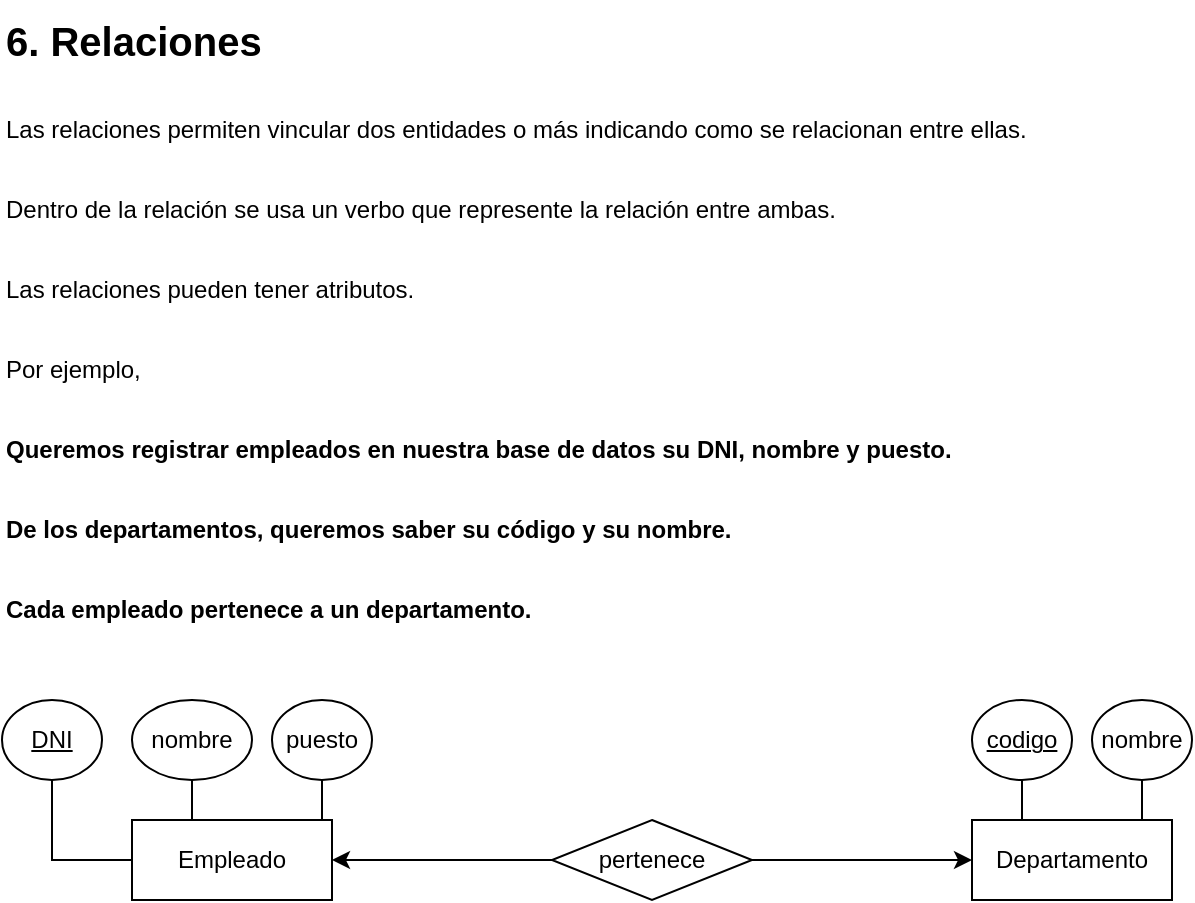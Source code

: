 <mxfile version="25.0.2">
  <diagram id="R2lEEEUBdFMjLlhIrx00" name="Page-1">
    <mxGraphModel dx="1195" dy="-363" grid="1" gridSize="10" guides="1" tooltips="1" connect="1" arrows="1" fold="1" page="1" pageScale="1" pageWidth="850" pageHeight="1100" math="0" shadow="0" extFonts="Permanent Marker^https://fonts.googleapis.com/css?family=Permanent+Marker">
      <root>
        <mxCell id="0" />
        <mxCell id="1" parent="0" />
        <mxCell id="iQRKBqqDqdivDJS8dype-1" value="6. Relaciones" style="text;html=1;align=left;verticalAlign=middle;resizable=0;points=[];autosize=1;strokeColor=none;fillColor=none;strokeWidth=0;fontSize=20;fontStyle=1" parent="1" vertex="1">
          <mxGeometry x="40" y="1120" width="140" height="40" as="geometry" />
        </mxCell>
        <mxCell id="iQRKBqqDqdivDJS8dype-2" value="Las relaciones permiten vincular dos entidades o más indicando como se relacionan entre ellas." style="text;html=1;align=left;verticalAlign=middle;resizable=0;points=[];autosize=1;strokeColor=none;fillColor=none;" parent="1" vertex="1">
          <mxGeometry x="40" y="1170" width="530" height="30" as="geometry" />
        </mxCell>
        <mxCell id="iQRKBqqDqdivDJS8dype-3" value="Queremos registrar empleados en nuestra base de datos su DNI, nombre&amp;nbsp;&lt;span style=&quot;background-color: initial;&quot;&gt;y puesto.&amp;nbsp;&lt;/span&gt;" style="text;html=1;align=left;verticalAlign=middle;resizable=0;points=[];autosize=1;strokeColor=none;fillColor=none;fontStyle=1" parent="1" vertex="1">
          <mxGeometry x="40" y="1330" width="470" height="30" as="geometry" />
        </mxCell>
        <mxCell id="iQRKBqqDqdivDJS8dype-4" value="Por ejemplo," style="text;html=1;align=left;verticalAlign=middle;resizable=0;points=[];autosize=1;strokeColor=none;fillColor=none;" parent="1" vertex="1">
          <mxGeometry x="40" y="1290" width="90" height="30" as="geometry" />
        </mxCell>
        <mxCell id="iQRKBqqDqdivDJS8dype-5" value="Empleado" style="whiteSpace=wrap;html=1;align=center;" parent="1" vertex="1">
          <mxGeometry x="105" y="1530" width="100" height="40" as="geometry" />
        </mxCell>
        <mxCell id="iQRKBqqDqdivDJS8dype-6" style="edgeStyle=orthogonalEdgeStyle;rounded=0;orthogonalLoop=1;jettySize=auto;html=1;endArrow=none;endFill=0;" parent="1" source="iQRKBqqDqdivDJS8dype-7" target="iQRKBqqDqdivDJS8dype-5" edge="1">
          <mxGeometry relative="1" as="geometry" />
        </mxCell>
        <mxCell id="iQRKBqqDqdivDJS8dype-7" value="nombre" style="ellipse;whiteSpace=wrap;html=1;align=center;" parent="1" vertex="1">
          <mxGeometry x="105" y="1470" width="60" height="40" as="geometry" />
        </mxCell>
        <mxCell id="iQRKBqqDqdivDJS8dype-8" style="edgeStyle=orthogonalEdgeStyle;rounded=0;orthogonalLoop=1;jettySize=auto;html=1;entryX=0;entryY=0.5;entryDx=0;entryDy=0;endArrow=none;endFill=0;" parent="1" source="iQRKBqqDqdivDJS8dype-9" target="iQRKBqqDqdivDJS8dype-5" edge="1">
          <mxGeometry relative="1" as="geometry">
            <Array as="points">
              <mxPoint x="65" y="1550" />
            </Array>
          </mxGeometry>
        </mxCell>
        <mxCell id="iQRKBqqDqdivDJS8dype-9" value="DNI" style="ellipse;whiteSpace=wrap;html=1;align=center;fontStyle=4;" parent="1" vertex="1">
          <mxGeometry x="40" y="1470" width="50" height="40" as="geometry" />
        </mxCell>
        <mxCell id="iQRKBqqDqdivDJS8dype-11" value="puesto" style="ellipse;whiteSpace=wrap;html=1;align=center;" parent="1" vertex="1">
          <mxGeometry x="175" y="1470" width="50" height="40" as="geometry" />
        </mxCell>
        <mxCell id="iQRKBqqDqdivDJS8dype-12" value="Departamento" style="whiteSpace=wrap;html=1;align=center;" parent="1" vertex="1">
          <mxGeometry x="525" y="1530" width="100" height="40" as="geometry" />
        </mxCell>
        <mxCell id="iQRKBqqDqdivDJS8dype-13" style="edgeStyle=orthogonalEdgeStyle;rounded=0;orthogonalLoop=1;jettySize=auto;html=1;entryX=0.25;entryY=0;entryDx=0;entryDy=0;endArrow=none;endFill=0;" parent="1" source="iQRKBqqDqdivDJS8dype-14" target="iQRKBqqDqdivDJS8dype-12" edge="1">
          <mxGeometry relative="1" as="geometry" />
        </mxCell>
        <mxCell id="iQRKBqqDqdivDJS8dype-14" value="codigo" style="ellipse;whiteSpace=wrap;html=1;align=center;fontStyle=4;" parent="1" vertex="1">
          <mxGeometry x="525" y="1470" width="50" height="40" as="geometry" />
        </mxCell>
        <mxCell id="iQRKBqqDqdivDJS8dype-15" value="nombre" style="ellipse;whiteSpace=wrap;html=1;align=center;" parent="1" vertex="1">
          <mxGeometry x="585" y="1470" width="50" height="40" as="geometry" />
        </mxCell>
        <mxCell id="iQRKBqqDqdivDJS8dype-16" style="edgeStyle=orthogonalEdgeStyle;rounded=0;orthogonalLoop=1;jettySize=auto;html=1;entryX=0.841;entryY=-0.018;entryDx=0;entryDy=0;entryPerimeter=0;endArrow=none;endFill=0;" parent="1" source="iQRKBqqDqdivDJS8dype-15" target="iQRKBqqDqdivDJS8dype-12" edge="1">
          <mxGeometry relative="1" as="geometry" />
        </mxCell>
        <mxCell id="iQRKBqqDqdivDJS8dype-17" style="edgeStyle=orthogonalEdgeStyle;rounded=0;orthogonalLoop=1;jettySize=auto;html=1;entryX=1;entryY=0.5;entryDx=0;entryDy=0;" parent="1" source="iQRKBqqDqdivDJS8dype-19" target="iQRKBqqDqdivDJS8dype-5" edge="1">
          <mxGeometry relative="1" as="geometry" />
        </mxCell>
        <mxCell id="iQRKBqqDqdivDJS8dype-18" style="edgeStyle=orthogonalEdgeStyle;rounded=0;orthogonalLoop=1;jettySize=auto;html=1;entryX=0;entryY=0.5;entryDx=0;entryDy=0;" parent="1" source="iQRKBqqDqdivDJS8dype-19" target="iQRKBqqDqdivDJS8dype-12" edge="1">
          <mxGeometry relative="1" as="geometry" />
        </mxCell>
        <mxCell id="iQRKBqqDqdivDJS8dype-19" value="pertenece" style="shape=rhombus;perimeter=rhombusPerimeter;whiteSpace=wrap;html=1;align=center;" parent="1" vertex="1">
          <mxGeometry x="315" y="1530" width="100" height="40" as="geometry" />
        </mxCell>
        <mxCell id="iQRKBqqDqdivDJS8dype-20" value="Dentro de la relación se usa un verbo que represente la relación entre ambas." style="text;html=1;align=left;verticalAlign=middle;resizable=0;points=[];autosize=1;strokeColor=none;fillColor=none;" parent="1" vertex="1">
          <mxGeometry x="40" y="1210" width="440" height="30" as="geometry" />
        </mxCell>
        <mxCell id="iQRKBqqDqdivDJS8dype-21" value="Las relaciones pueden tener atributos." style="text;html=1;align=left;verticalAlign=middle;resizable=0;points=[];autosize=1;strokeColor=none;fillColor=none;" parent="1" vertex="1">
          <mxGeometry x="40" y="1250" width="230" height="30" as="geometry" />
        </mxCell>
        <mxCell id="8MJSNhLXUY-F0ftLnA1j-1" style="edgeStyle=orthogonalEdgeStyle;rounded=0;orthogonalLoop=1;jettySize=auto;html=1;entryX=0.95;entryY=0;entryDx=0;entryDy=0;entryPerimeter=0;endArrow=none;endFill=0;" parent="1" source="iQRKBqqDqdivDJS8dype-11" target="iQRKBqqDqdivDJS8dype-5" edge="1">
          <mxGeometry relative="1" as="geometry" />
        </mxCell>
        <mxCell id="dDsQ1RQDzA3_YuYp5ee6-2" value="&lt;span style=&quot;font-weight: 700;&quot;&gt;Cada empleado pertenece a un departamento.&lt;/span&gt;" style="text;html=1;align=left;verticalAlign=middle;resizable=0;points=[];autosize=1;strokeColor=none;fillColor=none;" vertex="1" parent="1">
          <mxGeometry x="40" y="1410" width="290" height="30" as="geometry" />
        </mxCell>
        <mxCell id="dDsQ1RQDzA3_YuYp5ee6-3" value="De los departamentos, queremos saber su código y su nombre." style="text;html=1;align=left;verticalAlign=middle;resizable=0;points=[];autosize=1;strokeColor=none;fillColor=none;fontStyle=1" vertex="1" parent="1">
          <mxGeometry x="40" y="1370" width="360" height="30" as="geometry" />
        </mxCell>
      </root>
    </mxGraphModel>
  </diagram>
</mxfile>
